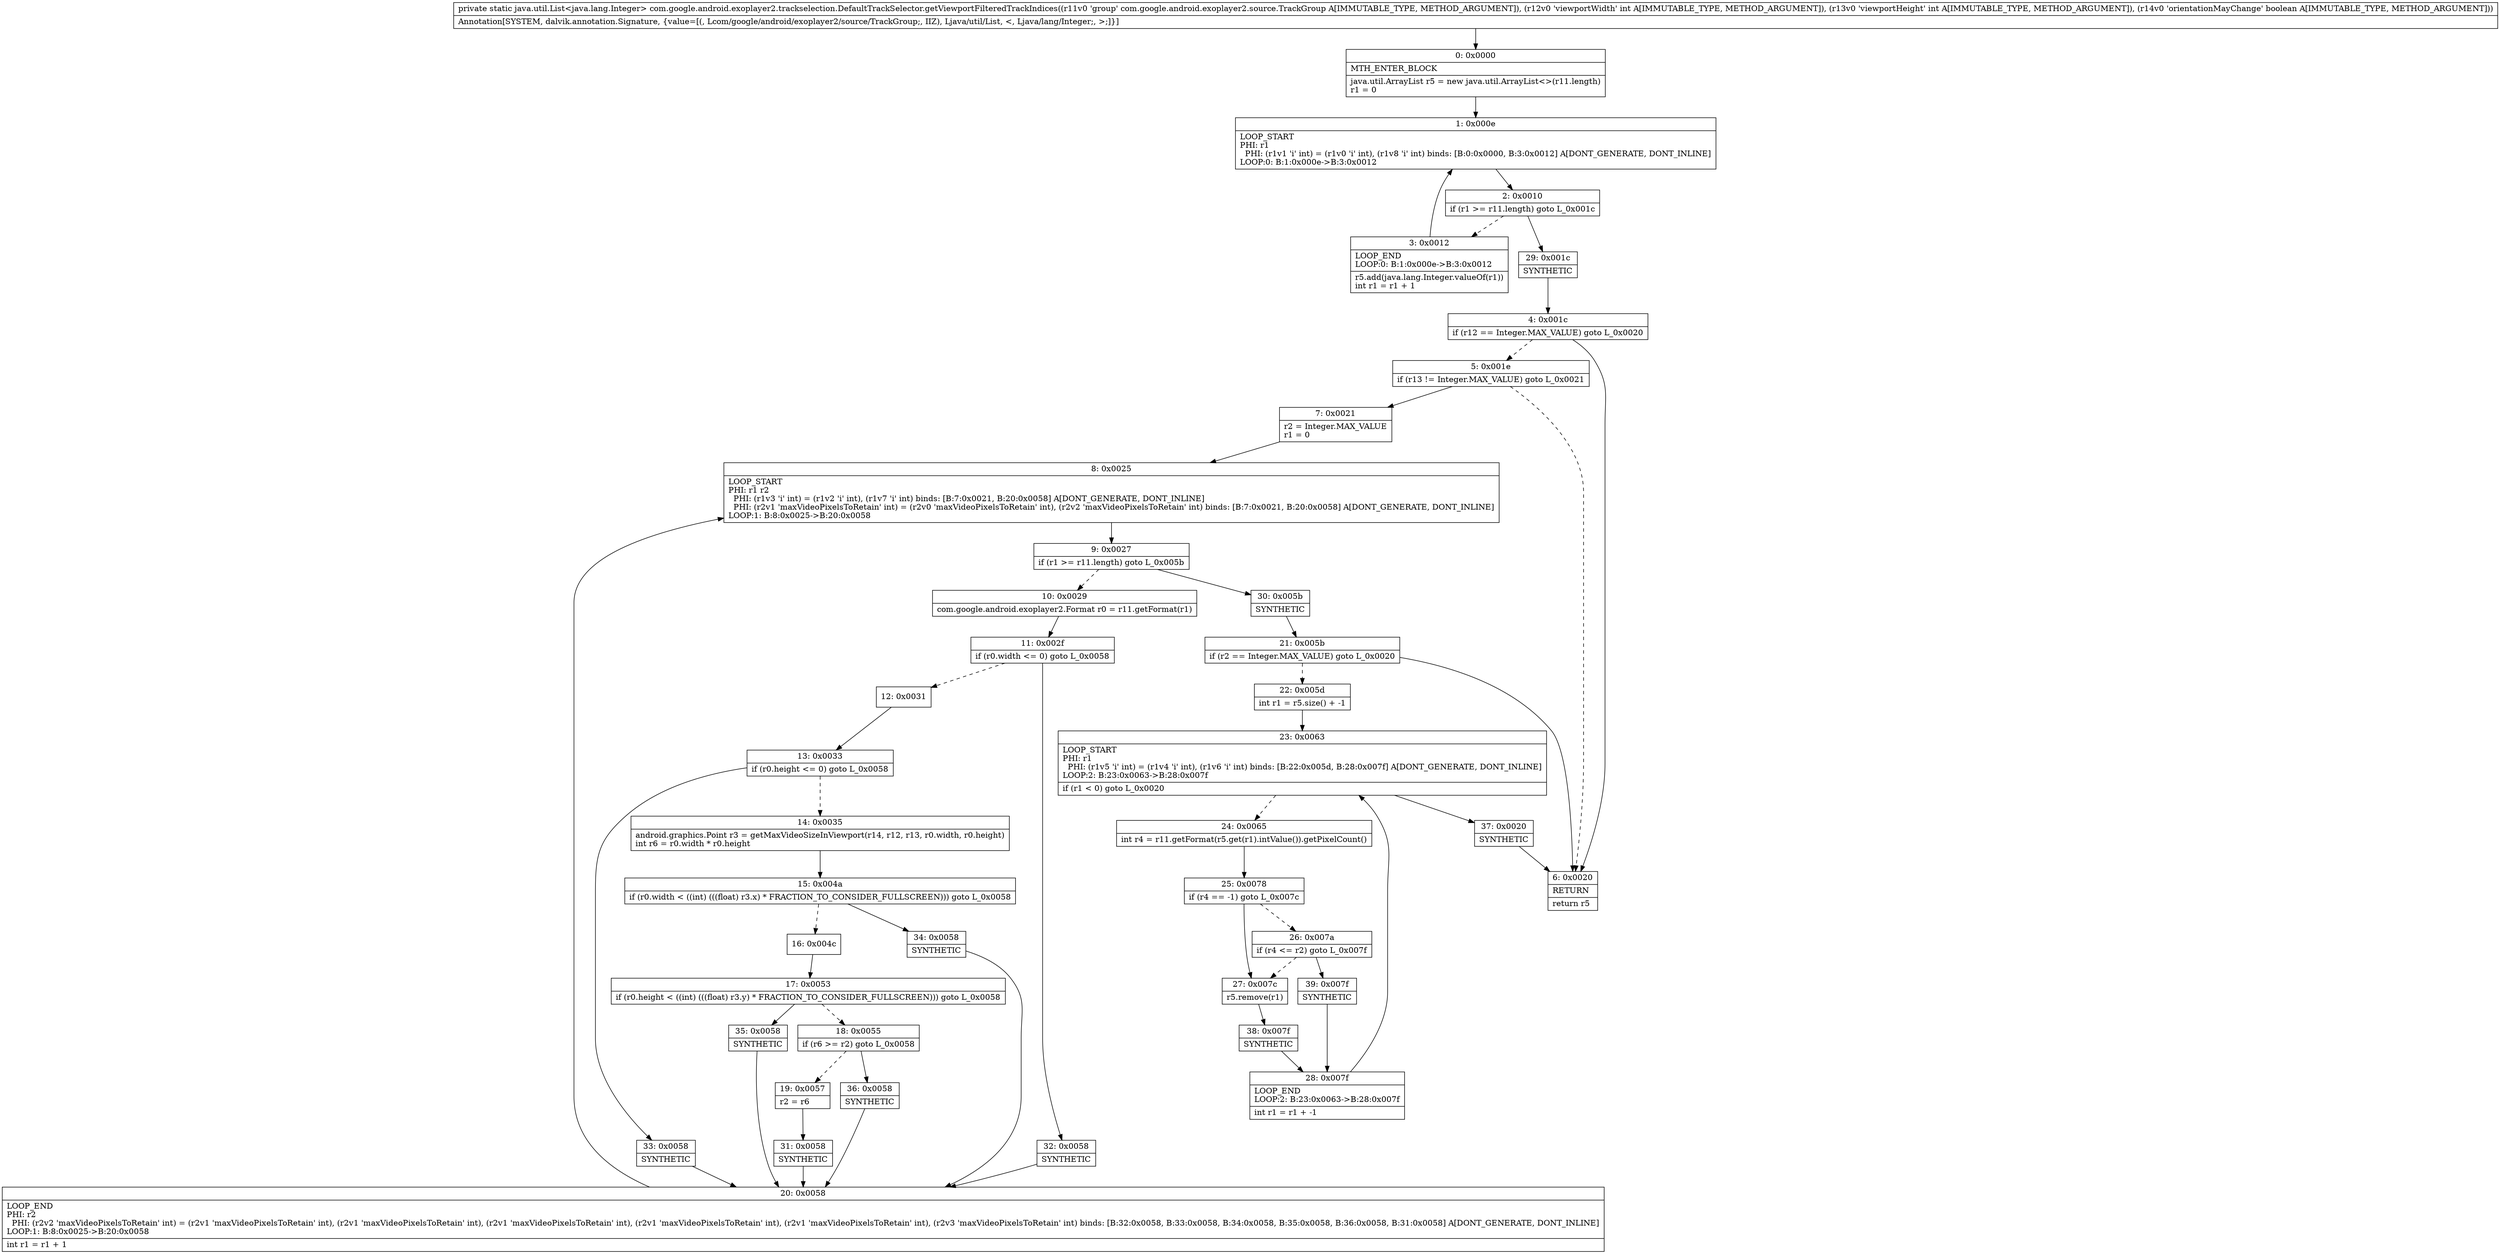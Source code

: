digraph "CFG forcom.google.android.exoplayer2.trackselection.DefaultTrackSelector.getViewportFilteredTrackIndices(Lcom\/google\/android\/exoplayer2\/source\/TrackGroup;IIZ)Ljava\/util\/List;" {
Node_0 [shape=record,label="{0\:\ 0x0000|MTH_ENTER_BLOCK\l|java.util.ArrayList r5 = new java.util.ArrayList\<\>(r11.length)\lr1 = 0\l}"];
Node_1 [shape=record,label="{1\:\ 0x000e|LOOP_START\lPHI: r1 \l  PHI: (r1v1 'i' int) = (r1v0 'i' int), (r1v8 'i' int) binds: [B:0:0x0000, B:3:0x0012] A[DONT_GENERATE, DONT_INLINE]\lLOOP:0: B:1:0x000e\-\>B:3:0x0012\l}"];
Node_2 [shape=record,label="{2\:\ 0x0010|if (r1 \>= r11.length) goto L_0x001c\l}"];
Node_3 [shape=record,label="{3\:\ 0x0012|LOOP_END\lLOOP:0: B:1:0x000e\-\>B:3:0x0012\l|r5.add(java.lang.Integer.valueOf(r1))\lint r1 = r1 + 1\l}"];
Node_4 [shape=record,label="{4\:\ 0x001c|if (r12 == Integer.MAX_VALUE) goto L_0x0020\l}"];
Node_5 [shape=record,label="{5\:\ 0x001e|if (r13 != Integer.MAX_VALUE) goto L_0x0021\l}"];
Node_6 [shape=record,label="{6\:\ 0x0020|RETURN\l|return r5\l}"];
Node_7 [shape=record,label="{7\:\ 0x0021|r2 = Integer.MAX_VALUE\lr1 = 0\l}"];
Node_8 [shape=record,label="{8\:\ 0x0025|LOOP_START\lPHI: r1 r2 \l  PHI: (r1v3 'i' int) = (r1v2 'i' int), (r1v7 'i' int) binds: [B:7:0x0021, B:20:0x0058] A[DONT_GENERATE, DONT_INLINE]\l  PHI: (r2v1 'maxVideoPixelsToRetain' int) = (r2v0 'maxVideoPixelsToRetain' int), (r2v2 'maxVideoPixelsToRetain' int) binds: [B:7:0x0021, B:20:0x0058] A[DONT_GENERATE, DONT_INLINE]\lLOOP:1: B:8:0x0025\-\>B:20:0x0058\l}"];
Node_9 [shape=record,label="{9\:\ 0x0027|if (r1 \>= r11.length) goto L_0x005b\l}"];
Node_10 [shape=record,label="{10\:\ 0x0029|com.google.android.exoplayer2.Format r0 = r11.getFormat(r1)\l}"];
Node_11 [shape=record,label="{11\:\ 0x002f|if (r0.width \<= 0) goto L_0x0058\l}"];
Node_12 [shape=record,label="{12\:\ 0x0031}"];
Node_13 [shape=record,label="{13\:\ 0x0033|if (r0.height \<= 0) goto L_0x0058\l}"];
Node_14 [shape=record,label="{14\:\ 0x0035|android.graphics.Point r3 = getMaxVideoSizeInViewport(r14, r12, r13, r0.width, r0.height)\lint r6 = r0.width * r0.height\l}"];
Node_15 [shape=record,label="{15\:\ 0x004a|if (r0.width \< ((int) (((float) r3.x) * FRACTION_TO_CONSIDER_FULLSCREEN))) goto L_0x0058\l}"];
Node_16 [shape=record,label="{16\:\ 0x004c}"];
Node_17 [shape=record,label="{17\:\ 0x0053|if (r0.height \< ((int) (((float) r3.y) * FRACTION_TO_CONSIDER_FULLSCREEN))) goto L_0x0058\l}"];
Node_18 [shape=record,label="{18\:\ 0x0055|if (r6 \>= r2) goto L_0x0058\l}"];
Node_19 [shape=record,label="{19\:\ 0x0057|r2 = r6\l}"];
Node_20 [shape=record,label="{20\:\ 0x0058|LOOP_END\lPHI: r2 \l  PHI: (r2v2 'maxVideoPixelsToRetain' int) = (r2v1 'maxVideoPixelsToRetain' int), (r2v1 'maxVideoPixelsToRetain' int), (r2v1 'maxVideoPixelsToRetain' int), (r2v1 'maxVideoPixelsToRetain' int), (r2v1 'maxVideoPixelsToRetain' int), (r2v3 'maxVideoPixelsToRetain' int) binds: [B:32:0x0058, B:33:0x0058, B:34:0x0058, B:35:0x0058, B:36:0x0058, B:31:0x0058] A[DONT_GENERATE, DONT_INLINE]\lLOOP:1: B:8:0x0025\-\>B:20:0x0058\l|int r1 = r1 + 1\l}"];
Node_21 [shape=record,label="{21\:\ 0x005b|if (r2 == Integer.MAX_VALUE) goto L_0x0020\l}"];
Node_22 [shape=record,label="{22\:\ 0x005d|int r1 = r5.size() + \-1\l}"];
Node_23 [shape=record,label="{23\:\ 0x0063|LOOP_START\lPHI: r1 \l  PHI: (r1v5 'i' int) = (r1v4 'i' int), (r1v6 'i' int) binds: [B:22:0x005d, B:28:0x007f] A[DONT_GENERATE, DONT_INLINE]\lLOOP:2: B:23:0x0063\-\>B:28:0x007f\l|if (r1 \< 0) goto L_0x0020\l}"];
Node_24 [shape=record,label="{24\:\ 0x0065|int r4 = r11.getFormat(r5.get(r1).intValue()).getPixelCount()\l}"];
Node_25 [shape=record,label="{25\:\ 0x0078|if (r4 == \-1) goto L_0x007c\l}"];
Node_26 [shape=record,label="{26\:\ 0x007a|if (r4 \<= r2) goto L_0x007f\l}"];
Node_27 [shape=record,label="{27\:\ 0x007c|r5.remove(r1)\l}"];
Node_28 [shape=record,label="{28\:\ 0x007f|LOOP_END\lLOOP:2: B:23:0x0063\-\>B:28:0x007f\l|int r1 = r1 + \-1\l}"];
Node_29 [shape=record,label="{29\:\ 0x001c|SYNTHETIC\l}"];
Node_30 [shape=record,label="{30\:\ 0x005b|SYNTHETIC\l}"];
Node_31 [shape=record,label="{31\:\ 0x0058|SYNTHETIC\l}"];
Node_32 [shape=record,label="{32\:\ 0x0058|SYNTHETIC\l}"];
Node_33 [shape=record,label="{33\:\ 0x0058|SYNTHETIC\l}"];
Node_34 [shape=record,label="{34\:\ 0x0058|SYNTHETIC\l}"];
Node_35 [shape=record,label="{35\:\ 0x0058|SYNTHETIC\l}"];
Node_36 [shape=record,label="{36\:\ 0x0058|SYNTHETIC\l}"];
Node_37 [shape=record,label="{37\:\ 0x0020|SYNTHETIC\l}"];
Node_38 [shape=record,label="{38\:\ 0x007f|SYNTHETIC\l}"];
Node_39 [shape=record,label="{39\:\ 0x007f|SYNTHETIC\l}"];
MethodNode[shape=record,label="{private static java.util.List\<java.lang.Integer\> com.google.android.exoplayer2.trackselection.DefaultTrackSelector.getViewportFilteredTrackIndices((r11v0 'group' com.google.android.exoplayer2.source.TrackGroup A[IMMUTABLE_TYPE, METHOD_ARGUMENT]), (r12v0 'viewportWidth' int A[IMMUTABLE_TYPE, METHOD_ARGUMENT]), (r13v0 'viewportHeight' int A[IMMUTABLE_TYPE, METHOD_ARGUMENT]), (r14v0 'orientationMayChange' boolean A[IMMUTABLE_TYPE, METHOD_ARGUMENT]))  | Annotation[SYSTEM, dalvik.annotation.Signature, \{value=[(, Lcom\/google\/android\/exoplayer2\/source\/TrackGroup;, IIZ), Ljava\/util\/List, \<, Ljava\/lang\/Integer;, \>;]\}]\l}"];
MethodNode -> Node_0;
Node_0 -> Node_1;
Node_1 -> Node_2;
Node_2 -> Node_3[style=dashed];
Node_2 -> Node_29;
Node_3 -> Node_1;
Node_4 -> Node_5[style=dashed];
Node_4 -> Node_6;
Node_5 -> Node_6[style=dashed];
Node_5 -> Node_7;
Node_7 -> Node_8;
Node_8 -> Node_9;
Node_9 -> Node_10[style=dashed];
Node_9 -> Node_30;
Node_10 -> Node_11;
Node_11 -> Node_12[style=dashed];
Node_11 -> Node_32;
Node_12 -> Node_13;
Node_13 -> Node_14[style=dashed];
Node_13 -> Node_33;
Node_14 -> Node_15;
Node_15 -> Node_16[style=dashed];
Node_15 -> Node_34;
Node_16 -> Node_17;
Node_17 -> Node_18[style=dashed];
Node_17 -> Node_35;
Node_18 -> Node_19[style=dashed];
Node_18 -> Node_36;
Node_19 -> Node_31;
Node_20 -> Node_8;
Node_21 -> Node_6;
Node_21 -> Node_22[style=dashed];
Node_22 -> Node_23;
Node_23 -> Node_24[style=dashed];
Node_23 -> Node_37;
Node_24 -> Node_25;
Node_25 -> Node_26[style=dashed];
Node_25 -> Node_27;
Node_26 -> Node_27[style=dashed];
Node_26 -> Node_39;
Node_27 -> Node_38;
Node_28 -> Node_23;
Node_29 -> Node_4;
Node_30 -> Node_21;
Node_31 -> Node_20;
Node_32 -> Node_20;
Node_33 -> Node_20;
Node_34 -> Node_20;
Node_35 -> Node_20;
Node_36 -> Node_20;
Node_37 -> Node_6;
Node_38 -> Node_28;
Node_39 -> Node_28;
}

